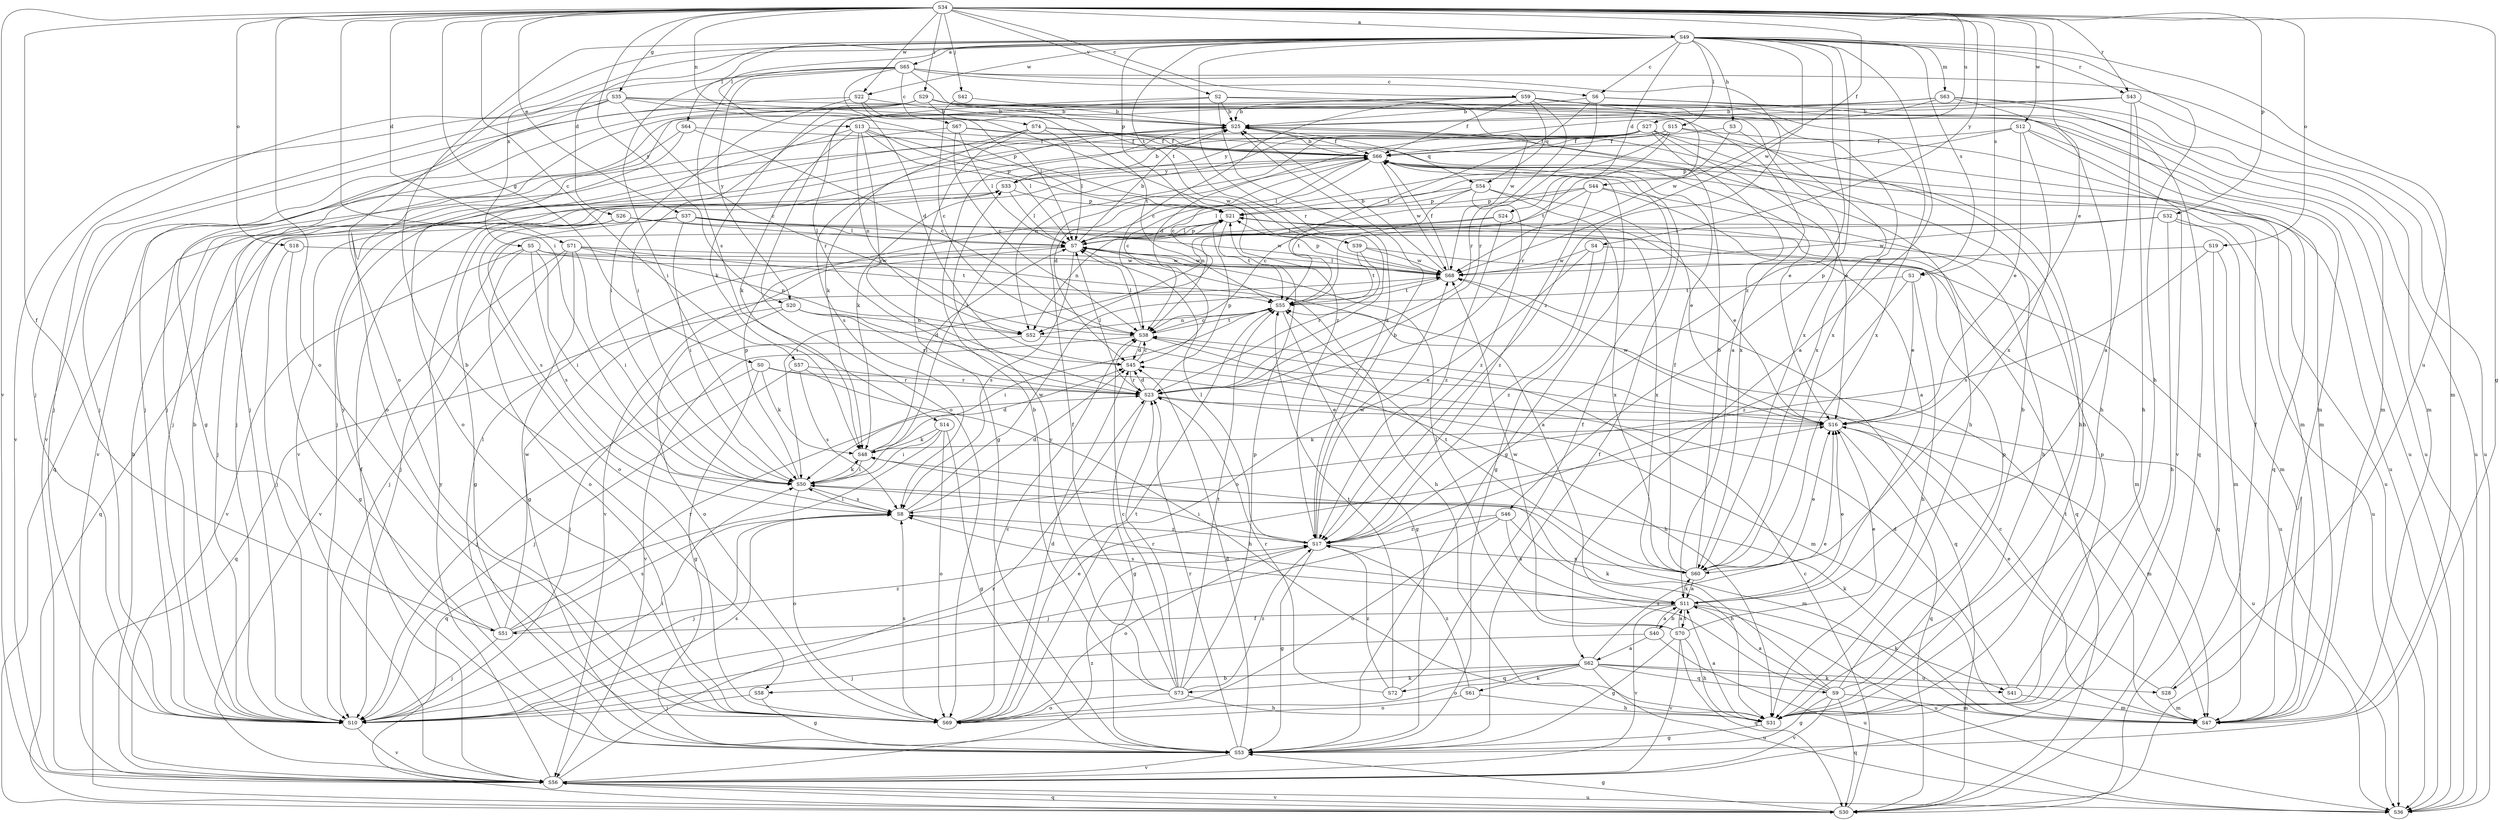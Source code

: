 strict digraph  {
S34;
S49;
S65;
S62;
S11;
S58;
S40;
S25;
S59;
S57;
S6;
S74;
S38;
S71;
S26;
S24;
S45;
S37;
S16;
S44;
S51;
S66;
S0;
S35;
S53;
S3;
S31;
S29;
S50;
S42;
S10;
S61;
S73;
S41;
S48;
S64;
S13;
S15;
S7;
S63;
S47;
S67;
S52;
S19;
S18;
S69;
S32;
S46;
S21;
S72;
S9;
S54;
S30;
S43;
S23;
S1;
S14;
S8;
S39;
S70;
S55;
S27;
S28;
S36;
S2;
S56;
S12;
S22;
S68;
S5;
S60;
S4;
S20;
S33;
S17;
S34 -> S49  [label=a];
S34 -> S59  [label=c];
S34 -> S57  [label=c];
S34 -> S71  [label=d];
S34 -> S37  [label=e];
S34 -> S16  [label=e];
S34 -> S44  [label=f];
S34 -> S51  [label=f];
S34 -> S0  [label=g];
S34 -> S35  [label=g];
S34 -> S53  [label=g];
S34 -> S29  [label=i];
S34 -> S50  [label=i];
S34 -> S42  [label=j];
S34 -> S67  [label=n];
S34 -> S19  [label=o];
S34 -> S18  [label=o];
S34 -> S69  [label=o];
S34 -> S32  [label=p];
S34 -> S43  [label=r];
S34 -> S1  [label=s];
S34 -> S27  [label=u];
S34 -> S2  [label=v];
S34 -> S56  [label=v];
S34 -> S12  [label=w];
S34 -> S22  [label=w];
S34 -> S4  [label=y];
S34 -> S20  [label=y];
S49 -> S65  [label=a];
S49 -> S62  [label=a];
S49 -> S58  [label=b];
S49 -> S6  [label=c];
S49 -> S26  [label=d];
S49 -> S24  [label=d];
S49 -> S3  [label=h];
S49 -> S31  [label=h];
S49 -> S64  [label=l];
S49 -> S13  [label=l];
S49 -> S15  [label=l];
S49 -> S63  [label=m];
S49 -> S69  [label=o];
S49 -> S46  [label=p];
S49 -> S21  [label=p];
S49 -> S43  [label=r];
S49 -> S23  [label=r];
S49 -> S1  [label=s];
S49 -> S39  [label=t];
S49 -> S28  [label=u];
S49 -> S22  [label=w];
S49 -> S68  [label=w];
S49 -> S5  [label=x];
S49 -> S17  [label=z];
S65 -> S6  [label=c];
S65 -> S74  [label=c];
S65 -> S45  [label=d];
S65 -> S50  [label=i];
S65 -> S10  [label=j];
S65 -> S47  [label=m];
S65 -> S14  [label=s];
S65 -> S39  [label=t];
S65 -> S20  [label=y];
S65 -> S17  [label=z];
S62 -> S58  [label=b];
S62 -> S16  [label=e];
S62 -> S61  [label=k];
S62 -> S73  [label=k];
S62 -> S41  [label=k];
S62 -> S69  [label=o];
S62 -> S72  [label=q];
S62 -> S9  [label=q];
S62 -> S28  [label=u];
S62 -> S36  [label=u];
S11 -> S40  [label=b];
S11 -> S16  [label=e];
S11 -> S51  [label=f];
S11 -> S41  [label=k];
S11 -> S8  [label=s];
S11 -> S70  [label=t];
S11 -> S36  [label=u];
S11 -> S56  [label=v];
S11 -> S60  [label=x];
S58 -> S53  [label=g];
S58 -> S10  [label=j];
S40 -> S62  [label=a];
S40 -> S11  [label=a];
S40 -> S10  [label=j];
S40 -> S36  [label=u];
S25 -> S66  [label=f];
S25 -> S48  [label=k];
S25 -> S54  [label=q];
S59 -> S25  [label=b];
S59 -> S38  [label=c];
S59 -> S66  [label=f];
S59 -> S10  [label=j];
S59 -> S54  [label=q];
S59 -> S23  [label=r];
S59 -> S36  [label=u];
S59 -> S68  [label=w];
S59 -> S60  [label=x];
S57 -> S31  [label=h];
S57 -> S10  [label=j];
S57 -> S23  [label=r];
S57 -> S8  [label=s];
S6 -> S25  [label=b];
S6 -> S47  [label=m];
S6 -> S23  [label=r];
S6 -> S55  [label=t];
S6 -> S36  [label=u];
S74 -> S16  [label=e];
S74 -> S66  [label=f];
S74 -> S53  [label=g];
S74 -> S31  [label=h];
S74 -> S7  [label=l];
S74 -> S8  [label=s];
S74 -> S56  [label=v];
S38 -> S45  [label=d];
S38 -> S31  [label=h];
S38 -> S7  [label=l];
S38 -> S55  [label=t];
S38 -> S56  [label=v];
S71 -> S53  [label=g];
S71 -> S50  [label=i];
S71 -> S10  [label=j];
S71 -> S52  [label=n];
S71 -> S55  [label=t];
S71 -> S56  [label=v];
S71 -> S68  [label=w];
S26 -> S53  [label=g];
S26 -> S7  [label=l];
S26 -> S69  [label=o];
S26 -> S60  [label=x];
S24 -> S16  [label=e];
S24 -> S50  [label=i];
S24 -> S7  [label=l];
S24 -> S17  [label=z];
S45 -> S38  [label=c];
S45 -> S23  [label=r];
S37 -> S50  [label=i];
S37 -> S7  [label=l];
S37 -> S30  [label=q];
S37 -> S8  [label=s];
S37 -> S68  [label=w];
S37 -> S60  [label=x];
S16 -> S48  [label=k];
S16 -> S47  [label=m];
S16 -> S30  [label=q];
S16 -> S68  [label=w];
S44 -> S11  [label=a];
S44 -> S38  [label=c];
S44 -> S31  [label=h];
S44 -> S52  [label=n];
S44 -> S21  [label=p];
S44 -> S17  [label=z];
S51 -> S10  [label=j];
S51 -> S7  [label=l];
S51 -> S23  [label=r];
S51 -> S8  [label=s];
S51 -> S68  [label=w];
S51 -> S33  [label=y];
S51 -> S17  [label=z];
S66 -> S25  [label=b];
S66 -> S38  [label=c];
S66 -> S45  [label=d];
S66 -> S53  [label=g];
S66 -> S48  [label=k];
S66 -> S7  [label=l];
S66 -> S36  [label=u];
S66 -> S68  [label=w];
S66 -> S33  [label=y];
S0 -> S53  [label=g];
S0 -> S10  [label=j];
S0 -> S48  [label=k];
S0 -> S47  [label=m];
S0 -> S23  [label=r];
S35 -> S25  [label=b];
S35 -> S38  [label=c];
S35 -> S53  [label=g];
S35 -> S10  [label=j];
S35 -> S21  [label=p];
S35 -> S36  [label=u];
S35 -> S56  [label=v];
S53 -> S45  [label=d];
S53 -> S66  [label=f];
S53 -> S23  [label=r];
S53 -> S56  [label=v];
S3 -> S66  [label=f];
S3 -> S55  [label=t];
S3 -> S60  [label=x];
S31 -> S11  [label=a];
S31 -> S53  [label=g];
S29 -> S11  [label=a];
S29 -> S25  [label=b];
S29 -> S10  [label=j];
S29 -> S48  [label=k];
S29 -> S47  [label=m];
S29 -> S69  [label=o];
S29 -> S55  [label=t];
S29 -> S56  [label=v];
S29 -> S60  [label=x];
S50 -> S48  [label=k];
S50 -> S47  [label=m];
S50 -> S69  [label=o];
S50 -> S21  [label=p];
S50 -> S8  [label=s];
S42 -> S25  [label=b];
S42 -> S38  [label=c];
S10 -> S25  [label=b];
S10 -> S16  [label=e];
S10 -> S50  [label=i];
S10 -> S8  [label=s];
S10 -> S56  [label=v];
S61 -> S31  [label=h];
S61 -> S69  [label=o];
S61 -> S17  [label=z];
S73 -> S25  [label=b];
S73 -> S38  [label=c];
S73 -> S66  [label=f];
S73 -> S31  [label=h];
S73 -> S69  [label=o];
S73 -> S21  [label=p];
S73 -> S23  [label=r];
S73 -> S55  [label=t];
S73 -> S33  [label=y];
S73 -> S17  [label=z];
S41 -> S45  [label=d];
S41 -> S47  [label=m];
S41 -> S21  [label=p];
S48 -> S45  [label=d];
S48 -> S50  [label=i];
S48 -> S7  [label=l];
S64 -> S38  [label=c];
S64 -> S66  [label=f];
S64 -> S69  [label=o];
S64 -> S56  [label=v];
S13 -> S66  [label=f];
S13 -> S10  [label=j];
S13 -> S48  [label=k];
S13 -> S7  [label=l];
S13 -> S52  [label=n];
S13 -> S21  [label=p];
S13 -> S23  [label=r];
S13 -> S68  [label=w];
S15 -> S38  [label=c];
S15 -> S66  [label=f];
S15 -> S31  [label=h];
S15 -> S10  [label=j];
S15 -> S47  [label=m];
S15 -> S23  [label=r];
S7 -> S25  [label=b];
S7 -> S31  [label=h];
S7 -> S21  [label=p];
S7 -> S8  [label=s];
S7 -> S56  [label=v];
S7 -> S68  [label=w];
S63 -> S25  [label=b];
S63 -> S45  [label=d];
S63 -> S31  [label=h];
S63 -> S10  [label=j];
S63 -> S47  [label=m];
S63 -> S30  [label=q];
S47 -> S38  [label=c];
S47 -> S48  [label=k];
S47 -> S55  [label=t];
S67 -> S38  [label=c];
S67 -> S66  [label=f];
S67 -> S7  [label=l];
S67 -> S30  [label=q];
S67 -> S36  [label=u];
S52 -> S16  [label=e];
S52 -> S10  [label=j];
S19 -> S47  [label=m];
S19 -> S30  [label=q];
S19 -> S8  [label=s];
S19 -> S68  [label=w];
S18 -> S53  [label=g];
S18 -> S10  [label=j];
S18 -> S68  [label=w];
S69 -> S38  [label=c];
S69 -> S45  [label=d];
S69 -> S8  [label=s];
S69 -> S55  [label=t];
S32 -> S31  [label=h];
S32 -> S10  [label=j];
S32 -> S7  [label=l];
S32 -> S47  [label=m];
S32 -> S36  [label=u];
S32 -> S68  [label=w];
S46 -> S11  [label=a];
S46 -> S31  [label=h];
S46 -> S10  [label=j];
S46 -> S69  [label=o];
S46 -> S17  [label=z];
S21 -> S7  [label=l];
S21 -> S52  [label=n];
S21 -> S30  [label=q];
S21 -> S55  [label=t];
S72 -> S66  [label=f];
S72 -> S23  [label=r];
S72 -> S55  [label=t];
S72 -> S17  [label=z];
S9 -> S11  [label=a];
S9 -> S25  [label=b];
S9 -> S53  [label=g];
S9 -> S48  [label=k];
S9 -> S47  [label=m];
S9 -> S21  [label=p];
S9 -> S30  [label=q];
S9 -> S8  [label=s];
S9 -> S56  [label=v];
S54 -> S16  [label=e];
S54 -> S53  [label=g];
S54 -> S7  [label=l];
S54 -> S21  [label=p];
S54 -> S55  [label=t];
S54 -> S17  [label=z];
S30 -> S38  [label=c];
S30 -> S53  [label=g];
S30 -> S56  [label=v];
S43 -> S11  [label=a];
S43 -> S25  [label=b];
S43 -> S31  [label=h];
S43 -> S69  [label=o];
S43 -> S36  [label=u];
S23 -> S45  [label=d];
S23 -> S16  [label=e];
S23 -> S53  [label=g];
S23 -> S7  [label=l];
S23 -> S21  [label=p];
S23 -> S36  [label=u];
S1 -> S16  [label=e];
S1 -> S31  [label=h];
S1 -> S55  [label=t];
S1 -> S17  [label=z];
S14 -> S53  [label=g];
S14 -> S50  [label=i];
S14 -> S48  [label=k];
S14 -> S69  [label=o];
S14 -> S30  [label=q];
S8 -> S45  [label=d];
S8 -> S50  [label=i];
S8 -> S10  [label=j];
S8 -> S68  [label=w];
S8 -> S17  [label=z];
S39 -> S23  [label=r];
S39 -> S55  [label=t];
S39 -> S36  [label=u];
S39 -> S68  [label=w];
S70 -> S11  [label=a];
S70 -> S16  [label=e];
S70 -> S53  [label=g];
S70 -> S31  [label=h];
S70 -> S7  [label=l];
S70 -> S30  [label=q];
S70 -> S56  [label=v];
S70 -> S68  [label=w];
S55 -> S38  [label=c];
S55 -> S53  [label=g];
S55 -> S50  [label=i];
S55 -> S52  [label=n];
S27 -> S16  [label=e];
S27 -> S66  [label=f];
S27 -> S31  [label=h];
S27 -> S50  [label=i];
S27 -> S10  [label=j];
S27 -> S47  [label=m];
S27 -> S52  [label=n];
S27 -> S60  [label=x];
S27 -> S33  [label=y];
S28 -> S16  [label=e];
S28 -> S66  [label=f];
S28 -> S47  [label=m];
S2 -> S25  [label=b];
S2 -> S50  [label=i];
S2 -> S23  [label=r];
S2 -> S68  [label=w];
S2 -> S60  [label=x];
S2 -> S17  [label=z];
S56 -> S25  [label=b];
S56 -> S66  [label=f];
S56 -> S30  [label=q];
S56 -> S23  [label=r];
S56 -> S36  [label=u];
S56 -> S33  [label=y];
S56 -> S17  [label=z];
S12 -> S16  [label=e];
S12 -> S66  [label=f];
S12 -> S21  [label=p];
S12 -> S30  [label=q];
S12 -> S56  [label=v];
S12 -> S60  [label=x];
S22 -> S25  [label=b];
S22 -> S50  [label=i];
S22 -> S10  [label=j];
S22 -> S7  [label=l];
S22 -> S17  [label=z];
S68 -> S25  [label=b];
S68 -> S66  [label=f];
S68 -> S7  [label=l];
S68 -> S21  [label=p];
S68 -> S30  [label=q];
S68 -> S55  [label=t];
S5 -> S11  [label=a];
S5 -> S50  [label=i];
S5 -> S69  [label=o];
S5 -> S8  [label=s];
S5 -> S56  [label=v];
S5 -> S68  [label=w];
S60 -> S11  [label=a];
S60 -> S25  [label=b];
S60 -> S16  [label=e];
S60 -> S66  [label=f];
S60 -> S55  [label=t];
S4 -> S47  [label=m];
S4 -> S69  [label=o];
S4 -> S68  [label=w];
S4 -> S17  [label=z];
S20 -> S45  [label=d];
S20 -> S52  [label=n];
S20 -> S69  [label=o];
S20 -> S30  [label=q];
S20 -> S23  [label=r];
S33 -> S25  [label=b];
S33 -> S10  [label=j];
S33 -> S7  [label=l];
S33 -> S21  [label=p];
S17 -> S25  [label=b];
S17 -> S53  [label=g];
S17 -> S50  [label=i];
S17 -> S7  [label=l];
S17 -> S69  [label=o];
S17 -> S68  [label=w];
S17 -> S60  [label=x];
}

